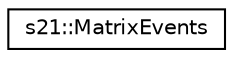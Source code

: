 digraph "Graphical Class Hierarchy"
{
 // LATEX_PDF_SIZE
  edge [fontname="Helvetica",fontsize="10",labelfontname="Helvetica",labelfontsize="10"];
  node [fontname="Helvetica",fontsize="10",shape=record];
  rankdir="LR";
  Node0 [label="s21::MatrixEvents",height=0.2,width=0.4,color="black", fillcolor="white", style="filled",URL="$classs21_1_1MatrixEvents.html",tooltip="A class that processes mouse input."];
}
